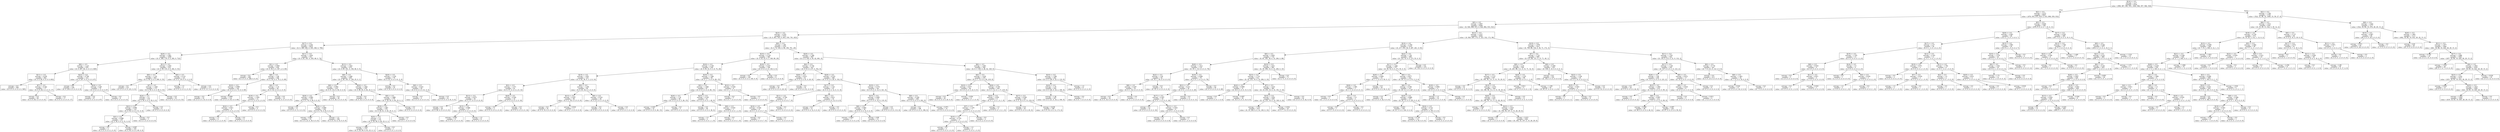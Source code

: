 digraph Tree {
node [shape=box] ;
0 [label="X[14] <= 0.5\nentropy = 3.17\nsamples = 8702\nvalue = [998, 967, 961, 951, 1000, 966, 957, 966, 936]"] ;
1 [label="X[2] <= 0.5\nentropy = 2.975\nsamples = 6907\nvalue = [476, 935, 875, 919, 0, 933, 898, 939, 932]"] ;
0 -> 1 [labeldistance=2.5, labelangle=45, headlabel="True"] ;
2 [label="X[5] <= 0.5\nentropy = 2.807\nsamples = 6369\nvalue = [0, 926, 866, 915, 0, 926, 882, 933, 921]"] ;
1 -> 2 ;
3 [label="X[23] <= 0.5\nentropy = 2.555\nsamples = 3743\nvalue = [0, 0, 461, 543, 0, 603, 550, 761, 825]"] ;
2 -> 3 ;
4 [label="X[17] <= 0.5\nentropy = 2.244\nsamples = 2410\nvalue = [0, 0, 389, 360, 0, 505, 360, 0, 796]"] ;
3 -> 4 ;
5 [label="X[20] <= 0.5\nentropy = 1.801\nsamples = 1499\nvalue = [0, 0, 306, 179, 0, 0, 292, 0, 722]"] ;
4 -> 5 ;
6 [label="X[8] <= 0.5\nentropy = 1.123\nsamples = 976\nvalue = [0, 0, 247, 60, 0, 0, 0, 0, 669]"] ;
5 -> 6 ;
7 [label="X[11] <= 0.5\nentropy = 0.439\nsamples = 662\nvalue = [0, 0, 0, 60, 0, 0, 0, 0, 602]"] ;
6 -> 7 ;
8 [label="entropy = 0.0\nsamples = 585\nvalue = [0, 0, 0, 0, 0, 0, 0, 0, 585]"] ;
7 -> 8 ;
9 [label="X[7] <= 0.5\nentropy = 0.762\nsamples = 77\nvalue = [0, 0, 0, 60, 0, 0, 0, 0, 17]"] ;
7 -> 9 ;
10 [label="entropy = 0.0\nsamples = 60\nvalue = [0, 0, 0, 60, 0, 0, 0, 0, 0]"] ;
9 -> 10 ;
11 [label="entropy = 0.0\nsamples = 17\nvalue = [0, 0, 0, 0, 0, 0, 0, 0, 17]"] ;
9 -> 11 ;
12 [label="X[22] <= 0.5\nentropy = 0.748\nsamples = 314\nvalue = [0, 0, 247, 0, 0, 0, 0, 0, 67]"] ;
6 -> 12 ;
13 [label="entropy = 0.0\nsamples = 239\nvalue = [0, 0, 239, 0, 0, 0, 0, 0, 0]"] ;
12 -> 13 ;
14 [label="X[24] <= 0.5\nentropy = 0.49\nsamples = 75\nvalue = [0, 0, 8, 0, 0, 0, 0, 0, 67]"] ;
12 -> 14 ;
15 [label="entropy = 0.0\nsamples = 67\nvalue = [0, 0, 0, 0, 0, 0, 0, 0, 67]"] ;
14 -> 15 ;
16 [label="entropy = 0.0\nsamples = 8\nvalue = [0, 0, 8, 0, 0, 0, 0, 0, 0]"] ;
14 -> 16 ;
17 [label="X[11] <= 0.5\nentropy = 1.645\nsamples = 523\nvalue = [0, 0, 59, 119, 0, 0, 292, 0, 53]"] ;
5 -> 17 ;
18 [label="X[9] <= 0.5\nentropy = 1.132\nsamples = 402\nvalue = [0, 0, 59, 0, 0, 0, 290, 0, 53]"] ;
17 -> 18 ;
19 [label="entropy = 0.0\nsamples = 231\nvalue = [0, 0, 0, 0, 0, 0, 231, 0, 0]"] ;
18 -> 19 ;
20 [label="X[7] <= 0.5\nentropy = 1.583\nsamples = 171\nvalue = [0, 0, 59, 0, 0, 0, 59, 0, 53]"] ;
18 -> 20 ;
21 [label="X[24] <= 0.5\nentropy = 1.0\nsamples = 118\nvalue = [0, 0, 59, 0, 0, 0, 59, 0, 0]"] ;
20 -> 21 ;
22 [label="X[21] <= 0.5\nentropy = 0.996\nsamples = 110\nvalue = [0, 0, 59, 0, 0, 0, 51, 0, 0]"] ;
21 -> 22 ;
23 [label="X[3] <= 0.5\nentropy = 0.998\nsamples = 107\nvalue = [0, 0, 56, 0, 0, 0, 51, 0, 0]"] ;
22 -> 23 ;
24 [label="entropy = 0.0\nsamples = 2\nvalue = [0, 0, 0, 0, 0, 0, 2, 0, 0]"] ;
23 -> 24 ;
25 [label="entropy = 0.997\nsamples = 105\nvalue = [0, 0, 56, 0, 0, 0, 49, 0, 0]"] ;
23 -> 25 ;
26 [label="entropy = 0.0\nsamples = 3\nvalue = [0, 0, 3, 0, 0, 0, 0, 0, 0]"] ;
22 -> 26 ;
27 [label="entropy = 0.0\nsamples = 8\nvalue = [0, 0, 0, 0, 0, 0, 8, 0, 0]"] ;
21 -> 27 ;
28 [label="entropy = 0.0\nsamples = 53\nvalue = [0, 0, 0, 0, 0, 0, 0, 0, 53]"] ;
20 -> 28 ;
29 [label="X[0] <= 0.5\nentropy = 0.121\nsamples = 121\nvalue = [0, 0, 0, 119, 0, 0, 2, 0, 0]"] ;
17 -> 29 ;
30 [label="entropy = 1.0\nsamples = 4\nvalue = [0, 0, 0, 2, 0, 0, 2, 0, 0]"] ;
29 -> 30 ;
31 [label="entropy = 0.0\nsamples = 117\nvalue = [0, 0, 0, 117, 0, 0, 0, 0, 0]"] ;
29 -> 31 ;
32 [label="X[11] <= 0.5\nentropy = 1.824\nsamples = 911\nvalue = [0, 0, 83, 181, 0, 505, 68, 0, 74]"] ;
4 -> 32 ;
33 [label="X[1] <= 0.5\nentropy = 0.909\nsamples = 436\nvalue = [0, 0, 18, 0, 0, 347, 2, 0, 69]"] ;
32 -> 33 ;
34 [label="entropy = 0.0\nsamples = 268\nvalue = [0, 0, 0, 0, 0, 268, 0, 0, 0]"] ;
33 -> 34 ;
35 [label="X[8] <= 0.5\nentropy = 1.46\nsamples = 168\nvalue = [0, 0, 18, 0, 0, 79, 2, 0, 69]"] ;
33 -> 35 ;
36 [label="X[10] <= 0.5\nentropy = 0.999\nsamples = 142\nvalue = [0, 0, 0, 0, 0, 73, 0, 0, 69]"] ;
35 -> 36 ;
37 [label="entropy = 0.0\nsamples = 10\nvalue = [0, 0, 0, 0, 0, 10, 0, 0, 0]"] ;
36 -> 37 ;
38 [label="entropy = 0.999\nsamples = 132\nvalue = [0, 0, 0, 0, 0, 63, 0, 0, 69]"] ;
36 -> 38 ;
39 [label="X[4] <= 0.5\nentropy = 1.14\nsamples = 26\nvalue = [0, 0, 18, 0, 0, 6, 2, 0, 0]"] ;
35 -> 39 ;
40 [label="X[18] <= 0.5\nentropy = 1.459\nsamples = 12\nvalue = [0, 0, 4, 0, 0, 6, 2, 0, 0]"] ;
39 -> 40 ;
41 [label="X[22] <= 0.5\nentropy = 0.811\nsamples = 8\nvalue = [0, 0, 0, 0, 0, 6, 2, 0, 0]"] ;
40 -> 41 ;
42 [label="entropy = 1.0\nsamples = 4\nvalue = [0, 0, 0, 0, 0, 2, 2, 0, 0]"] ;
41 -> 42 ;
43 [label="entropy = 0.0\nsamples = 4\nvalue = [0, 0, 0, 0, 0, 4, 0, 0, 0]"] ;
41 -> 43 ;
44 [label="entropy = 0.0\nsamples = 4\nvalue = [0, 0, 4, 0, 0, 0, 0, 0, 0]"] ;
40 -> 44 ;
45 [label="entropy = 0.0\nsamples = 14\nvalue = [0, 0, 14, 0, 0, 0, 0, 0, 0]"] ;
39 -> 45 ;
46 [label="X[13] <= 0.5\nentropy = 1.916\nsamples = 475\nvalue = [0, 0, 65, 181, 0, 158, 66, 0, 5]"] ;
32 -> 46 ;
47 [label="X[8] <= 0.5\nentropy = 1.648\nsamples = 405\nvalue = [0, 0, 40, 181, 0, 158, 25, 0, 1]"] ;
46 -> 47 ;
48 [label="X[6] <= 0.5\nentropy = 0.992\nsamples = 210\nvalue = [0, 0, 0, 116, 0, 94, 0, 0, 0]"] ;
47 -> 48 ;
49 [label="X[26] <= 0.5\nentropy = 0.992\nsamples = 170\nvalue = [0, 0, 0, 76, 0, 94, 0, 0, 0]"] ;
48 -> 49 ;
50 [label="entropy = 0.0\nsamples = 11\nvalue = [0, 0, 0, 0, 0, 11, 0, 0, 0]"] ;
49 -> 50 ;
51 [label="X[20] <= 0.5\nentropy = 0.999\nsamples = 159\nvalue = [0, 0, 0, 76, 0, 83, 0, 0, 0]"] ;
49 -> 51 ;
52 [label="entropy = 0.987\nsamples = 53\nvalue = [0, 0, 0, 23, 0, 30, 0, 0, 0]"] ;
51 -> 52 ;
53 [label="entropy = 1.0\nsamples = 106\nvalue = [0, 0, 0, 53, 0, 53, 0, 0, 0]"] ;
51 -> 53 ;
54 [label="entropy = 0.0\nsamples = 40\nvalue = [0, 0, 0, 40, 0, 0, 0, 0, 0]"] ;
48 -> 54 ;
55 [label="X[22] <= 0.5\nentropy = 1.944\nsamples = 195\nvalue = [0, 0, 40, 65, 0, 64, 25, 0, 1]"] ;
47 -> 55 ;
56 [label="entropy = 0.0\nsamples = 16\nvalue = [0, 0, 16, 0, 0, 0, 0, 0, 0]"] ;
55 -> 56 ;
57 [label="X[0] <= 0.5\nentropy = 1.888\nsamples = 179\nvalue = [0, 0, 24, 65, 0, 64, 25, 0, 1]"] ;
55 -> 57 ;
58 [label="X[19] <= 0.5\nentropy = 1.897\nsamples = 175\nvalue = [0, 0, 24, 61, 0, 64, 25, 0, 1]"] ;
57 -> 58 ;
59 [label="X[25] <= 0.5\nentropy = 1.9\nsamples = 174\nvalue = [0, 0, 24, 60, 0, 64, 25, 0, 1]"] ;
58 -> 59 ;
60 [label="entropy = 1.902\nsamples = 173\nvalue = [0, 0, 24, 60, 0, 63, 25, 0, 1]"] ;
59 -> 60 ;
61 [label="entropy = 0.0\nsamples = 1\nvalue = [0, 0, 0, 0, 0, 1, 0, 0, 0]"] ;
59 -> 61 ;
62 [label="entropy = 0.0\nsamples = 1\nvalue = [0, 0, 0, 1, 0, 0, 0, 0, 0]"] ;
58 -> 62 ;
63 [label="entropy = 0.0\nsamples = 4\nvalue = [0, 0, 0, 4, 0, 0, 0, 0, 0]"] ;
57 -> 63 ;
64 [label="X[20] <= 0.5\nentropy = 1.218\nsamples = 70\nvalue = [0, 0, 25, 0, 0, 0, 41, 0, 4]"] ;
46 -> 64 ;
65 [label="entropy = 0.0\nsamples = 25\nvalue = [0, 0, 25, 0, 0, 0, 0, 0, 0]"] ;
64 -> 65 ;
66 [label="X[0] <= 0.5\nentropy = 0.433\nsamples = 45\nvalue = [0, 0, 0, 0, 0, 0, 41, 0, 4]"] ;
64 -> 66 ;
67 [label="entropy = 0.0\nsamples = 4\nvalue = [0, 0, 0, 0, 0, 0, 0, 0, 4]"] ;
66 -> 67 ;
68 [label="entropy = 0.0\nsamples = 41\nvalue = [0, 0, 0, 0, 0, 0, 41, 0, 0]"] ;
66 -> 68 ;
69 [label="X[0] <= 0.5\nentropy = 1.88\nsamples = 1333\nvalue = [0, 0, 72, 183, 0, 98, 190, 761, 29]"] ;
3 -> 69 ;
70 [label="X[10] <= 0.5\nentropy = 2.154\nsamples = 366\nvalue = [0, 0, 63, 43, 0, 3, 148, 80, 29]"] ;
69 -> 70 ;
71 [label="X[16] <= 0.5\nentropy = 2.149\nsamples = 220\nvalue = [0, 0, 63, 43, 0, 3, 8, 74, 29]"] ;
70 -> 71 ;
72 [label="X[19] <= 0.5\nentropy = 1.851\nsamples = 125\nvalue = [0, 0, 62, 36, 0, 3, 2, 8, 14]"] ;
71 -> 72 ;
73 [label="X[3] <= 0.5\nentropy = 1.471\nsamples = 61\nvalue = [0, 0, 37, 0, 0, 0, 2, 8, 14]"] ;
72 -> 73 ;
74 [label="X[13] <= 0.5\nentropy = 0.675\nsamples = 45\nvalue = [0, 0, 37, 0, 0, 0, 0, 8, 0]"] ;
73 -> 74 ;
75 [label="entropy = 0.0\nsamples = 28\nvalue = [0, 0, 28, 0, 0, 0, 0, 0, 0]"] ;
74 -> 75 ;
76 [label="X[15] <= 0.5\nentropy = 0.998\nsamples = 17\nvalue = [0, 0, 9, 0, 0, 0, 0, 8, 0]"] ;
74 -> 76 ;
77 [label="entropy = 0.991\nsamples = 9\nvalue = [0, 0, 5, 0, 0, 0, 0, 4, 0]"] ;
76 -> 77 ;
78 [label="entropy = 1.0\nsamples = 8\nvalue = [0, 0, 4, 0, 0, 0, 0, 4, 0]"] ;
76 -> 78 ;
79 [label="X[26] <= 0.5\nentropy = 0.544\nsamples = 16\nvalue = [0, 0, 0, 0, 0, 0, 2, 0, 14]"] ;
73 -> 79 ;
80 [label="entropy = 0.0\nsamples = 2\nvalue = [0, 0, 0, 0, 0, 0, 2, 0, 0]"] ;
79 -> 80 ;
81 [label="entropy = 0.0\nsamples = 14\nvalue = [0, 0, 0, 0, 0, 0, 0, 0, 14]"] ;
79 -> 81 ;
82 [label="X[9] <= 0.5\nentropy = 1.204\nsamples = 64\nvalue = [0, 0, 25, 36, 0, 3, 0, 0, 0]"] ;
72 -> 82 ;
83 [label="X[13] <= 0.5\nentropy = 0.297\nsamples = 38\nvalue = [0, 0, 2, 36, 0, 0, 0, 0, 0]"] ;
82 -> 83 ;
84 [label="entropy = 0.0\nsamples = 35\nvalue = [0, 0, 0, 35, 0, 0, 0, 0, 0]"] ;
83 -> 84 ;
85 [label="entropy = 0.918\nsamples = 3\nvalue = [0, 0, 2, 1, 0, 0, 0, 0, 0]"] ;
83 -> 85 ;
86 [label="X[6] <= 0.5\nentropy = 0.516\nsamples = 26\nvalue = [0, 0, 23, 0, 0, 3, 0, 0, 0]"] ;
82 -> 86 ;
87 [label="entropy = 0.0\nsamples = 23\nvalue = [0, 0, 23, 0, 0, 0, 0, 0, 0]"] ;
86 -> 87 ;
88 [label="entropy = 0.0\nsamples = 3\nvalue = [0, 0, 0, 0, 0, 3, 0, 0, 0]"] ;
86 -> 88 ;
89 [label="X[18] <= 0.5\nentropy = 1.384\nsamples = 95\nvalue = [0, 0, 1, 7, 0, 0, 6, 66, 15]"] ;
71 -> 89 ;
90 [label="X[3] <= 0.5\nentropy = 1.006\nsamples = 87\nvalue = [0, 0, 0, 0, 0, 0, 6, 66, 15]"] ;
89 -> 90 ;
91 [label="X[20] <= 0.5\nentropy = 1.34\nsamples = 46\nvalue = [0, 0, 0, 0, 0, 0, 5, 26, 15]"] ;
90 -> 91 ;
92 [label="entropy = 0.947\nsamples = 41\nvalue = [0, 0, 0, 0, 0, 0, 0, 26, 15]"] ;
91 -> 92 ;
93 [label="entropy = 0.0\nsamples = 5\nvalue = [0, 0, 0, 0, 0, 0, 5, 0, 0]"] ;
91 -> 93 ;
94 [label="X[25] <= 0.5\nentropy = 0.165\nsamples = 41\nvalue = [0, 0, 0, 0, 0, 0, 1, 40, 0]"] ;
90 -> 94 ;
95 [label="entropy = 0.0\nsamples = 38\nvalue = [0, 0, 0, 0, 0, 0, 0, 38, 0]"] ;
94 -> 95 ;
96 [label="X[9] <= 0.5\nentropy = 0.918\nsamples = 3\nvalue = [0, 0, 0, 0, 0, 0, 1, 2, 0]"] ;
94 -> 96 ;
97 [label="entropy = 1.0\nsamples = 2\nvalue = [0, 0, 0, 0, 0, 0, 1, 1, 0]"] ;
96 -> 97 ;
98 [label="entropy = 0.0\nsamples = 1\nvalue = [0, 0, 0, 0, 0, 0, 0, 1, 0]"] ;
96 -> 98 ;
99 [label="X[12] <= 0.5\nentropy = 0.544\nsamples = 8\nvalue = [0, 0, 1, 7, 0, 0, 0, 0, 0]"] ;
89 -> 99 ;
100 [label="entropy = 0.0\nsamples = 7\nvalue = [0, 0, 0, 7, 0, 0, 0, 0, 0]"] ;
99 -> 100 ;
101 [label="entropy = 0.0\nsamples = 1\nvalue = [0, 0, 1, 0, 0, 0, 0, 0, 0]"] ;
99 -> 101 ;
102 [label="X[18] <= 0.5\nentropy = 0.247\nsamples = 146\nvalue = [0, 0, 0, 0, 0, 0, 140, 6, 0]"] ;
70 -> 102 ;
103 [label="entropy = 0.0\nsamples = 140\nvalue = [0, 0, 0, 0, 0, 0, 140, 0, 0]"] ;
102 -> 103 ;
104 [label="entropy = 0.0\nsamples = 6\nvalue = [0, 0, 0, 0, 0, 0, 0, 6, 0]"] ;
102 -> 104 ;
105 [label="X[20] <= 0.5\nentropy = 1.348\nsamples = 967\nvalue = [0, 0, 9, 140, 0, 95, 42, 681, 0]"] ;
69 -> 105 ;
106 [label="X[4] <= 0.5\nentropy = 0.756\nsamples = 427\nvalue = [0, 0, 8, 0, 0, 67, 0, 352, 0]"] ;
105 -> 106 ;
107 [label="X[26] <= 0.5\nentropy = 0.913\nsamples = 61\nvalue = [0, 0, 0, 0, 0, 41, 0, 20, 0]"] ;
106 -> 107 ;
108 [label="entropy = 0.0\nsamples = 20\nvalue = [0, 0, 0, 0, 0, 0, 0, 20, 0]"] ;
107 -> 108 ;
109 [label="entropy = 0.0\nsamples = 41\nvalue = [0, 0, 0, 0, 0, 41, 0, 0, 0]"] ;
107 -> 109 ;
110 [label="X[26] <= 0.5\nentropy = 0.519\nsamples = 366\nvalue = [0, 0, 8, 0, 0, 26, 0, 332, 0]"] ;
106 -> 110 ;
111 [label="X[17] <= 0.5\nentropy = 1.321\nsamples = 25\nvalue = [0, 0, 2, 0, 0, 12, 0, 11, 0]"] ;
110 -> 111 ;
112 [label="X[11] <= 0.5\nentropy = 0.764\nsamples = 9\nvalue = [0, 0, 2, 0, 0, 0, 0, 7, 0]"] ;
111 -> 112 ;
113 [label="X[16] <= 0.5\nentropy = 0.544\nsamples = 8\nvalue = [0, 0, 1, 0, 0, 0, 0, 7, 0]"] ;
112 -> 113 ;
114 [label="entropy = 0.0\nsamples = 7\nvalue = [0, 0, 0, 0, 0, 0, 0, 7, 0]"] ;
113 -> 114 ;
115 [label="entropy = 0.0\nsamples = 1\nvalue = [0, 0, 1, 0, 0, 0, 0, 0, 0]"] ;
113 -> 115 ;
116 [label="entropy = 0.0\nsamples = 1\nvalue = [0, 0, 1, 0, 0, 0, 0, 0, 0]"] ;
112 -> 116 ;
117 [label="X[6] <= 0.5\nentropy = 0.811\nsamples = 16\nvalue = [0, 0, 0, 0, 0, 12, 0, 4, 0]"] ;
111 -> 117 ;
118 [label="entropy = 0.0\nsamples = 12\nvalue = [0, 0, 0, 0, 0, 12, 0, 0, 0]"] ;
117 -> 118 ;
119 [label="entropy = 0.0\nsamples = 4\nvalue = [0, 0, 0, 0, 0, 0, 0, 4, 0]"] ;
117 -> 119 ;
120 [label="X[19] <= 0.5\nentropy = 0.374\nsamples = 341\nvalue = [0, 0, 6, 0, 0, 14, 0, 321, 0]"] ;
110 -> 120 ;
121 [label="X[15] <= 0.5\nentropy = 0.485\nsamples = 133\nvalue = [0, 0, 0, 0, 0, 14, 0, 119, 0]"] ;
120 -> 121 ;
122 [label="X[8] <= 0.5\nentropy = 0.881\nsamples = 20\nvalue = [0, 0, 0, 0, 0, 14, 0, 6, 0]"] ;
121 -> 122 ;
123 [label="entropy = 0.863\nsamples = 7\nvalue = [0, 0, 0, 0, 0, 5, 0, 2, 0]"] ;
122 -> 123 ;
124 [label="entropy = 0.89\nsamples = 13\nvalue = [0, 0, 0, 0, 0, 9, 0, 4, 0]"] ;
122 -> 124 ;
125 [label="entropy = 0.0\nsamples = 113\nvalue = [0, 0, 0, 0, 0, 0, 0, 113, 0]"] ;
121 -> 125 ;
126 [label="X[8] <= 0.5\nentropy = 0.189\nsamples = 208\nvalue = [0, 0, 6, 0, 0, 0, 0, 202, 0]"] ;
120 -> 126 ;
127 [label="entropy = 0.0\nsamples = 198\nvalue = [0, 0, 0, 0, 0, 0, 0, 198, 0]"] ;
126 -> 127 ;
128 [label="entropy = 0.971\nsamples = 10\nvalue = [0, 0, 6, 0, 0, 0, 0, 4, 0]"] ;
126 -> 128 ;
129 [label="X[6] <= 0.5\nentropy = 1.465\nsamples = 540\nvalue = [0, 0, 1, 140, 0, 28, 42, 329, 0]"] ;
105 -> 129 ;
130 [label="X[4] <= 0.5\nentropy = 1.018\nsamples = 278\nvalue = [0, 0, 1, 12, 0, 6, 40, 219, 0]"] ;
129 -> 130 ;
131 [label="X[10] <= 0.5\nentropy = 0.677\nsamples = 28\nvalue = [0, 0, 0, 0, 0, 5, 23, 0, 0]"] ;
130 -> 131 ;
132 [label="entropy = 0.0\nsamples = 20\nvalue = [0, 0, 0, 0, 0, 0, 20, 0, 0]"] ;
131 -> 132 ;
133 [label="entropy = 0.954\nsamples = 8\nvalue = [0, 0, 0, 0, 0, 5, 3, 0, 0]"] ;
131 -> 133 ;
134 [label="X[26] <= 0.5\nentropy = 0.705\nsamples = 250\nvalue = [0, 0, 1, 12, 0, 1, 17, 219, 0]"] ;
130 -> 134 ;
135 [label="X[24] <= 0.5\nentropy = 2.059\nsamples = 9\nvalue = [0, 0, 1, 2, 0, 1, 4, 1, 0]"] ;
134 -> 135 ;
136 [label="X[7] <= 0.5\nentropy = 1.379\nsamples = 7\nvalue = [0, 0, 1, 2, 0, 0, 4, 0, 0]"] ;
135 -> 136 ;
137 [label="X[10] <= 0.5\nentropy = 0.722\nsamples = 5\nvalue = [0, 0, 1, 0, 0, 0, 4, 0, 0]"] ;
136 -> 137 ;
138 [label="entropy = 0.0\nsamples = 3\nvalue = [0, 0, 0, 0, 0, 0, 3, 0, 0]"] ;
137 -> 138 ;
139 [label="entropy = 1.0\nsamples = 2\nvalue = [0, 0, 1, 0, 0, 0, 1, 0, 0]"] ;
137 -> 139 ;
140 [label="entropy = 0.0\nsamples = 2\nvalue = [0, 0, 0, 2, 0, 0, 0, 0, 0]"] ;
136 -> 140 ;
141 [label="entropy = 1.0\nsamples = 2\nvalue = [0, 0, 0, 0, 0, 1, 0, 1, 0]"] ;
135 -> 141 ;
142 [label="X[17] <= 0.5\nentropy = 0.549\nsamples = 241\nvalue = [0, 0, 0, 10, 0, 0, 13, 218, 0]"] ;
134 -> 142 ;
143 [label="entropy = 0.0\nsamples = 45\nvalue = [0, 0, 0, 0, 0, 0, 0, 45, 0]"] ;
142 -> 143 ;
144 [label="entropy = 0.638\nsamples = 196\nvalue = [0, 0, 0, 10, 0, 0, 13, 173, 0]"] ;
142 -> 144 ;
145 [label="X[10] <= 0.5\nentropy = 1.384\nsamples = 262\nvalue = [0, 0, 0, 128, 0, 22, 2, 110, 0]"] ;
129 -> 145 ;
146 [label="X[16] <= 0.5\nentropy = 1.35\nsamples = 254\nvalue = [0, 0, 0, 128, 0, 18, 2, 106, 0]"] ;
145 -> 146 ;
147 [label="entropy = 1.36\nsamples = 247\nvalue = [0, 0, 0, 121, 0, 18, 2, 106, 0]"] ;
146 -> 147 ;
148 [label="entropy = 0.0\nsamples = 7\nvalue = [0, 0, 0, 7, 0, 0, 0, 0, 0]"] ;
146 -> 148 ;
149 [label="entropy = 1.0\nsamples = 8\nvalue = [0, 0, 0, 0, 0, 4, 0, 4, 0]"] ;
145 -> 149 ;
150 [label="X[12] <= 0.5\nentropy = 2.527\nsamples = 2626\nvalue = [0, 926, 405, 372, 0, 323, 332, 172, 96]"] ;
2 -> 150 ;
151 [label="X[10] <= 0.5\nentropy = 2.359\nsamples = 1215\nvalue = [0, 217, 319, 38, 0, 287, 261, 0, 93]"] ;
150 -> 151 ;
152 [label="X[0] <= 0.5\nentropy = 2.063\nsamples = 716\nvalue = [0, 65, 305, 38, 0, 14, 206, 0, 88]"] ;
151 -> 152 ;
153 [label="X[26] <= 0.5\nentropy = 1.412\nsamples = 133\nvalue = [0, 35, 1, 19, 0, 0, 0, 0, 78]"] ;
152 -> 153 ;
154 [label="X[22] <= 0.5\nentropy = 1.04\nsamples = 54\nvalue = [0, 35, 1, 18, 0, 0, 0, 0, 0]"] ;
153 -> 154 ;
155 [label="X[8] <= 0.5\nentropy = 0.297\nsamples = 19\nvalue = [0, 0, 1, 18, 0, 0, 0, 0, 0]"] ;
154 -> 155 ;
156 [label="entropy = 0.0\nsamples = 18\nvalue = [0, 0, 0, 18, 0, 0, 0, 0, 0]"] ;
155 -> 156 ;
157 [label="entropy = 0.0\nsamples = 1\nvalue = [0, 0, 1, 0, 0, 0, 0, 0, 0]"] ;
155 -> 157 ;
158 [label="entropy = 0.0\nsamples = 35\nvalue = [0, 35, 0, 0, 0, 0, 0, 0, 0]"] ;
154 -> 158 ;
159 [label="X[18] <= 0.5\nentropy = 0.098\nsamples = 79\nvalue = [0, 0, 0, 1, 0, 0, 0, 0, 78]"] ;
153 -> 159 ;
160 [label="X[21] <= 0.5\nentropy = 0.211\nsamples = 30\nvalue = [0, 0, 0, 1, 0, 0, 0, 0, 29]"] ;
159 -> 160 ;
161 [label="X[17] <= 0.5\nentropy = 0.297\nsamples = 19\nvalue = [0, 0, 0, 1, 0, 0, 0, 0, 18]"] ;
160 -> 161 ;
162 [label="entropy = 0.0\nsamples = 10\nvalue = [0, 0, 0, 0, 0, 0, 0, 0, 10]"] ;
161 -> 162 ;
163 [label="X[11] <= 0.5\nentropy = 0.503\nsamples = 9\nvalue = [0, 0, 0, 1, 0, 0, 0, 0, 8]"] ;
161 -> 163 ;
164 [label="entropy = 0.0\nsamples = 8\nvalue = [0, 0, 0, 0, 0, 0, 0, 0, 8]"] ;
163 -> 164 ;
165 [label="entropy = 0.0\nsamples = 1\nvalue = [0, 0, 0, 1, 0, 0, 0, 0, 0]"] ;
163 -> 165 ;
166 [label="entropy = 0.0\nsamples = 11\nvalue = [0, 0, 0, 0, 0, 0, 0, 0, 11]"] ;
160 -> 166 ;
167 [label="entropy = 0.0\nsamples = 49\nvalue = [0, 0, 0, 0, 0, 0, 0, 0, 49]"] ;
159 -> 167 ;
168 [label="X[19] <= 0.5\nentropy = 1.631\nsamples = 583\nvalue = [0, 30, 304, 19, 0, 14, 206, 0, 10]"] ;
152 -> 168 ;
169 [label="X[23] <= 0.5\nentropy = 1.714\nsamples = 512\nvalue = [0, 30, 233, 19, 0, 14, 206, 0, 10]"] ;
168 -> 169 ;
170 [label="X[22] <= 0.5\nentropy = 0.999\nsamples = 31\nvalue = [0, 16, 0, 0, 0, 0, 15, 0, 0]"] ;
169 -> 170 ;
171 [label="entropy = 0.0\nsamples = 1\nvalue = [0, 0, 0, 0, 0, 0, 1, 0, 0]"] ;
170 -> 171 ;
172 [label="entropy = 0.997\nsamples = 30\nvalue = [0, 16, 0, 0, 0, 0, 14, 0, 0]"] ;
170 -> 172 ;
173 [label="X[7] <= 0.5\nentropy = 1.633\nsamples = 481\nvalue = [0, 14, 233, 19, 0, 14, 191, 0, 10]"] ;
169 -> 173 ;
174 [label="X[16] <= 0.5\nentropy = 1.652\nsamples = 439\nvalue = [0, 14, 233, 19, 0, 14, 149, 0, 10]"] ;
173 -> 174 ;
175 [label="entropy = 1.555\nsamples = 419\nvalue = [0, 14, 226, 6, 0, 14, 149, 0, 10]"] ;
174 -> 175 ;
176 [label="entropy = 0.934\nsamples = 20\nvalue = [0, 0, 7, 13, 0, 0, 0, 0, 0]"] ;
174 -> 176 ;
177 [label="entropy = 0.0\nsamples = 42\nvalue = [0, 0, 0, 0, 0, 0, 42, 0, 0]"] ;
173 -> 177 ;
178 [label="entropy = 0.0\nsamples = 71\nvalue = [0, 0, 71, 0, 0, 0, 0, 0, 0]"] ;
168 -> 178 ;
179 [label="X[22] <= 0.5\nentropy = 1.56\nsamples = 499\nvalue = [0, 152, 14, 0, 0, 273, 55, 0, 5]"] ;
151 -> 179 ;
180 [label="X[17] <= 0.5\nentropy = 1.292\nsamples = 377\nvalue = [0, 30, 14, 0, 0, 273, 55, 0, 5]"] ;
179 -> 180 ;
181 [label="X[20] <= 0.5\nentropy = 0.404\nsamples = 53\nvalue = [0, 1, 1, 0, 0, 0, 50, 0, 1]"] ;
180 -> 181 ;
182 [label="X[26] <= 0.5\nentropy = 1.585\nsamples = 3\nvalue = [0, 1, 1, 0, 0, 0, 0, 0, 1]"] ;
181 -> 182 ;
183 [label="entropy = 0.0\nsamples = 1\nvalue = [0, 1, 0, 0, 0, 0, 0, 0, 0]"] ;
182 -> 183 ;
184 [label="X[7] <= 0.5\nentropy = 1.0\nsamples = 2\nvalue = [0, 0, 1, 0, 0, 0, 0, 0, 1]"] ;
182 -> 184 ;
185 [label="entropy = 0.0\nsamples = 1\nvalue = [0, 0, 1, 0, 0, 0, 0, 0, 0]"] ;
184 -> 185 ;
186 [label="entropy = 0.0\nsamples = 1\nvalue = [0, 0, 0, 0, 0, 0, 0, 0, 1]"] ;
184 -> 186 ;
187 [label="entropy = 0.0\nsamples = 50\nvalue = [0, 0, 0, 0, 0, 0, 50, 0, 0]"] ;
181 -> 187 ;
188 [label="X[6] <= 0.5\nentropy = 0.877\nsamples = 324\nvalue = [0, 29, 13, 0, 0, 273, 5, 0, 4]"] ;
180 -> 188 ;
189 [label="X[8] <= 0.5\nentropy = 0.785\nsamples = 313\nvalue = [0, 29, 13, 0, 0, 267, 0, 0, 4]"] ;
188 -> 189 ;
190 [label="entropy = 0.0\nsamples = 42\nvalue = [0, 0, 0, 0, 0, 42, 0, 0, 0]"] ;
189 -> 190 ;
191 [label="X[20] <= 0.5\nentropy = 0.868\nsamples = 271\nvalue = [0, 29, 13, 0, 0, 225, 0, 0, 4]"] ;
189 -> 191 ;
192 [label="entropy = 0.933\nsamples = 156\nvalue = [0, 21, 5, 0, 0, 126, 0, 0, 4]"] ;
191 -> 192 ;
193 [label="X[24] <= 0.5\nentropy = 0.721\nsamples = 115\nvalue = [0, 8, 8, 0, 0, 99, 0, 0, 0]"] ;
191 -> 193 ;
194 [label="entropy = 0.739\nsamples = 111\nvalue = [0, 8, 8, 0, 0, 95, 0, 0, 0]"] ;
193 -> 194 ;
195 [label="entropy = 0.0\nsamples = 4\nvalue = [0, 0, 0, 0, 0, 4, 0, 0, 0]"] ;
193 -> 195 ;
196 [label="X[18] <= 0.5\nentropy = 0.994\nsamples = 11\nvalue = [0, 0, 0, 0, 0, 6, 5, 0, 0]"] ;
188 -> 196 ;
197 [label="entropy = 1.0\nsamples = 10\nvalue = [0, 0, 0, 0, 0, 5, 5, 0, 0]"] ;
196 -> 197 ;
198 [label="entropy = 0.0\nsamples = 1\nvalue = [0, 0, 0, 0, 0, 1, 0, 0, 0]"] ;
196 -> 198 ;
199 [label="entropy = 0.0\nsamples = 122\nvalue = [0, 122, 0, 0, 0, 0, 0, 0, 0]"] ;
179 -> 199 ;
200 [label="X[19] <= 0.5\nentropy = 1.978\nsamples = 1411\nvalue = [0, 709, 86, 334, 0, 36, 71, 172, 3]"] ;
150 -> 200 ;
201 [label="X[7] <= 0.5\nentropy = 1.721\nsamples = 909\nvalue = [0, 575, 86, 121, 0, 15, 71, 40, 1]"] ;
200 -> 201 ;
202 [label="X[9] <= 0.5\nentropy = 2.16\nsamples = 556\nvalue = [0, 241, 86, 111, 0, 15, 71, 32, 0]"] ;
201 -> 202 ;
203 [label="X[17] <= 0.5\nentropy = 2.137\nsamples = 457\nvalue = [0, 196, 36, 111, 0, 15, 70, 29, 0]"] ;
202 -> 203 ;
204 [label="entropy = 0.0\nsamples = 31\nvalue = [0, 0, 0, 0, 0, 0, 31, 0, 0]"] ;
203 -> 204 ;
205 [label="X[10] <= 0.5\nentropy = 2.072\nsamples = 426\nvalue = [0, 196, 36, 111, 0, 15, 39, 29, 0]"] ;
203 -> 205 ;
206 [label="X[26] <= 0.5\nentropy = 2.03\nsamples = 415\nvalue = [0, 196, 36, 111, 0, 15, 28, 29, 0]"] ;
205 -> 206 ;
207 [label="entropy = 1.922\nsamples = 10\nvalue = [0, 2, 2, 4, 0, 0, 2, 0, 0]"] ;
206 -> 207 ;
208 [label="X[23] <= 0.5\nentropy = 2.019\nsamples = 405\nvalue = [0, 194, 34, 107, 0, 15, 26, 29, 0]"] ;
206 -> 208 ;
209 [label="entropy = 0.0\nsamples = 1\nvalue = [0, 0, 1, 0, 0, 0, 0, 0, 0]"] ;
208 -> 209 ;
210 [label="entropy = 2.015\nsamples = 404\nvalue = [0, 194, 33, 107, 0, 15, 26, 29, 0]"] ;
208 -> 210 ;
211 [label="entropy = 0.0\nsamples = 11\nvalue = [0, 0, 0, 0, 0, 0, 11, 0, 0]"] ;
205 -> 211 ;
212 [label="X[26] <= 0.5\nentropy = 1.235\nsamples = 99\nvalue = [0, 45, 50, 0, 0, 0, 1, 3, 0]"] ;
202 -> 212 ;
213 [label="entropy = 0.811\nsamples = 4\nvalue = [0, 0, 3, 0, 0, 0, 0, 1, 0]"] ;
212 -> 213 ;
214 [label="entropy = 1.199\nsamples = 95\nvalue = [0, 45, 47, 0, 0, 0, 1, 2, 0]"] ;
212 -> 214 ;
215 [label="X[0] <= 0.5\nentropy = 0.369\nsamples = 353\nvalue = [0, 334, 0, 10, 0, 0, 0, 8, 1]"] ;
201 -> 215 ;
216 [label="entropy = 0.0\nsamples = 334\nvalue = [0, 334, 0, 0, 0, 0, 0, 0, 0]"] ;
215 -> 216 ;
217 [label="X[22] <= 0.5\nentropy = 1.236\nsamples = 19\nvalue = [0, 0, 0, 10, 0, 0, 0, 8, 1]"] ;
215 -> 217 ;
218 [label="X[25] <= 0.5\nentropy = 0.503\nsamples = 9\nvalue = [0, 0, 0, 0, 0, 0, 0, 8, 1]"] ;
217 -> 218 ;
219 [label="entropy = 0.0\nsamples = 1\nvalue = [0, 0, 0, 0, 0, 0, 0, 0, 1]"] ;
218 -> 219 ;
220 [label="entropy = 0.0\nsamples = 8\nvalue = [0, 0, 0, 0, 0, 0, 0, 8, 0]"] ;
218 -> 220 ;
221 [label="entropy = 0.0\nsamples = 10\nvalue = [0, 0, 0, 10, 0, 0, 0, 0, 0]"] ;
217 -> 221 ;
222 [label="X[11] <= 0.5\nentropy = 1.763\nsamples = 502\nvalue = [0, 134, 0, 213, 0, 21, 0, 132, 2]"] ;
200 -> 222 ;
223 [label="X[17] <= 0.5\nentropy = 1.138\nsamples = 255\nvalue = [0, 127, 0, 0, 0, 3, 0, 123, 2]"] ;
222 -> 223 ;
224 [label="X[26] <= 0.5\nentropy = 1.06\nsamples = 238\nvalue = [0, 113, 0, 0, 0, 0, 0, 123, 2]"] ;
223 -> 224 ;
225 [label="entropy = 0.0\nsamples = 24\nvalue = [0, 0, 0, 0, 0, 0, 0, 24, 0]"] ;
224 -> 225 ;
226 [label="X[23] <= 0.5\nentropy = 1.064\nsamples = 214\nvalue = [0, 113, 0, 0, 0, 0, 0, 99, 2]"] ;
224 -> 226 ;
227 [label="entropy = 0.0\nsamples = 2\nvalue = [0, 0, 0, 0, 0, 0, 0, 0, 2]"] ;
226 -> 227 ;
228 [label="X[8] <= 0.5\nentropy = 0.997\nsamples = 212\nvalue = [0, 113, 0, 0, 0, 0, 0, 99, 0]"] ;
226 -> 228 ;
229 [label="entropy = 0.996\nsamples = 86\nvalue = [0, 46, 0, 0, 0, 0, 0, 40, 0]"] ;
228 -> 229 ;
230 [label="entropy = 0.997\nsamples = 126\nvalue = [0, 67, 0, 0, 0, 0, 0, 59, 0]"] ;
228 -> 230 ;
231 [label="X[0] <= 0.5\nentropy = 0.672\nsamples = 17\nvalue = [0, 14, 0, 0, 0, 3, 0, 0, 0]"] ;
223 -> 231 ;
232 [label="X[8] <= 0.5\nentropy = 0.918\nsamples = 9\nvalue = [0, 6, 0, 0, 0, 3, 0, 0, 0]"] ;
231 -> 232 ;
233 [label="entropy = 0.0\nsamples = 5\nvalue = [0, 5, 0, 0, 0, 0, 0, 0, 0]"] ;
232 -> 233 ;
234 [label="entropy = 0.811\nsamples = 4\nvalue = [0, 1, 0, 0, 0, 3, 0, 0, 0]"] ;
232 -> 234 ;
235 [label="entropy = 0.0\nsamples = 8\nvalue = [0, 8, 0, 0, 0, 0, 0, 0, 0]"] ;
231 -> 235 ;
236 [label="X[0] <= 0.5\nentropy = 0.779\nsamples = 247\nvalue = [0, 7, 0, 213, 0, 18, 0, 9, 0]"] ;
222 -> 236 ;
237 [label="entropy = 0.0\nsamples = 213\nvalue = [0, 0, 0, 213, 0, 0, 0, 0, 0]"] ;
236 -> 237 ;
238 [label="X[8] <= 0.5\nentropy = 1.463\nsamples = 34\nvalue = [0, 7, 0, 0, 0, 18, 0, 9, 0]"] ;
236 -> 238 ;
239 [label="entropy = 0.918\nsamples = 27\nvalue = [0, 0, 0, 0, 0, 18, 0, 9, 0]"] ;
238 -> 239 ;
240 [label="entropy = 0.0\nsamples = 7\nvalue = [0, 7, 0, 0, 0, 0, 0, 0, 0]"] ;
238 -> 240 ;
241 [label="X[5] <= 0.5\nentropy = 0.826\nsamples = 538\nvalue = [476, 9, 9, 4, 0, 7, 16, 6, 11]"] ;
1 -> 241 ;
242 [label="X[26] <= 0.5\nentropy = 2.483\nsamples = 48\nvalue = [19, 0, 3, 4, 0, 3, 6, 6, 7]"] ;
241 -> 242 ;
243 [label="X[17] <= 0.5\nentropy = 2.27\nsamples = 24\nvalue = [9, 0, 1, 3, 0, 3, 6, 2, 0]"] ;
242 -> 243 ;
244 [label="X[19] <= 0.5\nentropy = 1.335\nsamples = 13\nvalue = [8, 0, 0, 0, 0, 0, 3, 2, 0]"] ;
243 -> 244 ;
245 [label="X[8] <= 0.5\nentropy = 0.918\nsamples = 9\nvalue = [6, 0, 0, 0, 0, 0, 3, 0, 0]"] ;
244 -> 245 ;
246 [label="entropy = 0.0\nsamples = 5\nvalue = [5, 0, 0, 0, 0, 0, 0, 0, 0]"] ;
245 -> 246 ;
247 [label="X[11] <= 0.5\nentropy = 0.811\nsamples = 4\nvalue = [1, 0, 0, 0, 0, 0, 3, 0, 0]"] ;
245 -> 247 ;
248 [label="entropy = 0.0\nsamples = 1\nvalue = [0, 0, 0, 0, 0, 0, 1, 0, 0]"] ;
247 -> 248 ;
249 [label="entropy = 0.918\nsamples = 3\nvalue = [1, 0, 0, 0, 0, 0, 2, 0, 0]"] ;
247 -> 249 ;
250 [label="X[16] <= 0.5\nentropy = 1.0\nsamples = 4\nvalue = [2, 0, 0, 0, 0, 0, 0, 2, 0]"] ;
244 -> 250 ;
251 [label="entropy = 0.0\nsamples = 1\nvalue = [1, 0, 0, 0, 0, 0, 0, 0, 0]"] ;
250 -> 251 ;
252 [label="X[4] <= 0.5\nentropy = 0.918\nsamples = 3\nvalue = [1, 0, 0, 0, 0, 0, 0, 2, 0]"] ;
250 -> 252 ;
253 [label="entropy = 1.0\nsamples = 2\nvalue = [1, 0, 0, 0, 0, 0, 0, 1, 0]"] ;
252 -> 253 ;
254 [label="entropy = 0.0\nsamples = 1\nvalue = [0, 0, 0, 0, 0, 0, 0, 1, 0]"] ;
252 -> 254 ;
255 [label="X[12] <= 0.5\nentropy = 2.163\nsamples = 11\nvalue = [1, 0, 1, 3, 0, 3, 3, 0, 0]"] ;
243 -> 255 ;
256 [label="X[10] <= 0.5\nentropy = 0.971\nsamples = 5\nvalue = [0, 0, 0, 0, 0, 2, 3, 0, 0]"] ;
255 -> 256 ;
257 [label="entropy = 0.0\nsamples = 2\nvalue = [0, 0, 0, 0, 0, 0, 2, 0, 0]"] ;
256 -> 257 ;
258 [label="X[7] <= 0.5\nentropy = 0.918\nsamples = 3\nvalue = [0, 0, 0, 0, 0, 2, 1, 0, 0]"] ;
256 -> 258 ;
259 [label="entropy = 1.0\nsamples = 2\nvalue = [0, 0, 0, 0, 0, 1, 1, 0, 0]"] ;
258 -> 259 ;
260 [label="entropy = 0.0\nsamples = 1\nvalue = [0, 0, 0, 0, 0, 1, 0, 0, 0]"] ;
258 -> 260 ;
261 [label="X[11] <= 0.5\nentropy = 1.792\nsamples = 6\nvalue = [1, 0, 1, 3, 0, 1, 0, 0, 0]"] ;
255 -> 261 ;
262 [label="X[3] <= 0.5\nentropy = 1.0\nsamples = 2\nvalue = [1, 0, 0, 0, 0, 1, 0, 0, 0]"] ;
261 -> 262 ;
263 [label="entropy = 0.0\nsamples = 1\nvalue = [0, 0, 0, 0, 0, 1, 0, 0, 0]"] ;
262 -> 263 ;
264 [label="entropy = 0.0\nsamples = 1\nvalue = [1, 0, 0, 0, 0, 0, 0, 0, 0]"] ;
262 -> 264 ;
265 [label="X[20] <= 0.5\nentropy = 0.811\nsamples = 4\nvalue = [0, 0, 1, 3, 0, 0, 0, 0, 0]"] ;
261 -> 265 ;
266 [label="entropy = 0.0\nsamples = 1\nvalue = [0, 0, 0, 1, 0, 0, 0, 0, 0]"] ;
265 -> 266 ;
267 [label="entropy = 0.918\nsamples = 3\nvalue = [0, 0, 1, 2, 0, 0, 0, 0, 0]"] ;
265 -> 267 ;
268 [label="X[15] <= 0.5\nentropy = 1.965\nsamples = 24\nvalue = [10, 0, 2, 1, 0, 0, 0, 4, 7]"] ;
242 -> 268 ;
269 [label="X[16] <= 0.5\nentropy = 1.578\nsamples = 20\nvalue = [10, 0, 2, 1, 0, 0, 0, 0, 7]"] ;
268 -> 269 ;
270 [label="X[4] <= 0.5\nentropy = 1.502\nsamples = 16\nvalue = [10, 0, 2, 1, 0, 0, 0, 0, 3]"] ;
269 -> 270 ;
271 [label="entropy = 1.73\nsamples = 12\nvalue = [6, 0, 2, 1, 0, 0, 0, 0, 3]"] ;
270 -> 271 ;
272 [label="entropy = 0.0\nsamples = 4\nvalue = [4, 0, 0, 0, 0, 0, 0, 0, 0]"] ;
270 -> 272 ;
273 [label="entropy = 0.0\nsamples = 4\nvalue = [0, 0, 0, 0, 0, 0, 0, 0, 4]"] ;
269 -> 273 ;
274 [label="entropy = 0.0\nsamples = 4\nvalue = [0, 0, 0, 0, 0, 0, 0, 4, 0]"] ;
268 -> 274 ;
275 [label="X[17] <= 0.5\nentropy = 0.505\nsamples = 490\nvalue = [457, 9, 6, 0, 0, 4, 10, 0, 4]"] ;
241 -> 275 ;
276 [label="X[13] <= 0.5\nentropy = 1.746\nsamples = 15\nvalue = [4, 7, 1, 0, 0, 0, 0, 0, 3]"] ;
275 -> 276 ;
277 [label="X[22] <= 0.5\nentropy = 0.544\nsamples = 8\nvalue = [1, 7, 0, 0, 0, 0, 0, 0, 0]"] ;
276 -> 277 ;
278 [label="entropy = 0.0\nsamples = 7\nvalue = [0, 7, 0, 0, 0, 0, 0, 0, 0]"] ;
277 -> 278 ;
279 [label="entropy = 0.0\nsamples = 1\nvalue = [1, 0, 0, 0, 0, 0, 0, 0, 0]"] ;
277 -> 279 ;
280 [label="entropy = 1.449\nsamples = 7\nvalue = [3, 0, 1, 0, 0, 0, 0, 0, 3]"] ;
276 -> 280 ;
281 [label="X[9] <= 0.5\nentropy = 0.362\nsamples = 475\nvalue = [453, 2, 5, 0, 0, 4, 10, 0, 1]"] ;
275 -> 281 ;
282 [label="X[21] <= 0.5\nentropy = 0.221\nsamples = 460\nvalue = [448, 1, 5, 0, 0, 4, 2, 0, 0]"] ;
281 -> 282 ;
283 [label="X[6] <= 0.5\nentropy = 0.161\nsamples = 455\nvalue = [447, 1, 2, 0, 0, 3, 2, 0, 0]"] ;
282 -> 283 ;
284 [label="X[26] <= 0.5\nentropy = 0.067\nsamples = 429\nvalue = [426, 1, 2, 0, 0, 0, 0, 0, 0]"] ;
283 -> 284 ;
285 [label="entropy = 0.0\nsamples = 1\nvalue = [0, 1, 0, 0, 0, 0, 0, 0, 0]"] ;
284 -> 285 ;
286 [label="X[18] <= 0.5\nentropy = 0.043\nsamples = 428\nvalue = [426, 0, 2, 0, 0, 0, 0, 0, 0]"] ;
284 -> 286 ;
287 [label="X[13] <= 0.5\nentropy = 0.024\nsamples = 420\nvalue = [419, 0, 1, 0, 0, 0, 0, 0, 0]"] ;
286 -> 287 ;
288 [label="entropy = 0.0\nsamples = 15\nvalue = [15, 0, 0, 0, 0, 0, 0, 0, 0]"] ;
287 -> 288 ;
289 [label="entropy = 0.025\nsamples = 405\nvalue = [404, 0, 1, 0, 0, 0, 0, 0, 0]"] ;
287 -> 289 ;
290 [label="entropy = 0.544\nsamples = 8\nvalue = [7, 0, 1, 0, 0, 0, 0, 0, 0]"] ;
286 -> 290 ;
291 [label="entropy = 0.893\nsamples = 26\nvalue = [21, 0, 0, 0, 0, 3, 2, 0, 0]"] ;
283 -> 291 ;
292 [label="entropy = 1.371\nsamples = 5\nvalue = [1, 0, 3, 0, 0, 1, 0, 0, 0]"] ;
282 -> 292 ;
293 [label="entropy = 1.533\nsamples = 15\nvalue = [5, 1, 0, 0, 0, 0, 8, 0, 1]"] ;
281 -> 293 ;
294 [label="X[2] <= 0.5\nentropy = 1.784\nsamples = 1795\nvalue = [522, 32, 86, 32, 1000, 33, 59, 27, 4]"] ;
0 -> 294 [labeldistance=2.5, labelangle=-45, headlabel="False"] ;
295 [label="X[6] <= 0.5\nentropy = 1.012\nsamples = 618\nvalue = [0, 14, 20, 13, 522, 5, 30, 12, 2]"] ;
294 -> 295 ;
296 [label="X[18] <= 0.5\nentropy = 0.734\nsamples = 572\nvalue = [0, 14, 20, 5, 512, 1, 12, 6, 2]"] ;
295 -> 296 ;
297 [label="X[15] <= 0.5\nentropy = 0.499\nsamples = 546\nvalue = [0, 7, 13, 3, 509, 0, 12, 1, 1]"] ;
296 -> 297 ;
298 [label="X[21] <= 0.5\nentropy = 0.346\nsamples = 526\nvalue = [0, 4, 7, 3, 504, 0, 6, 1, 1]"] ;
297 -> 298 ;
299 [label="X[26] <= 0.5\nentropy = 0.229\nsamples = 516\nvalue = [0, 1, 3, 3, 503, 0, 4, 1, 1]"] ;
298 -> 299 ;
300 [label="X[1] <= 0.5\nentropy = 1.906\nsamples = 8\nvalue = [0, 1, 3, 2, 0, 0, 2, 0, 0]"] ;
299 -> 300 ;
301 [label="X[4] <= 0.5\nentropy = 0.811\nsamples = 4\nvalue = [0, 0, 3, 0, 0, 0, 1, 0, 0]"] ;
300 -> 301 ;
302 [label="entropy = 0.0\nsamples = 3\nvalue = [0, 0, 3, 0, 0, 0, 0, 0, 0]"] ;
301 -> 302 ;
303 [label="entropy = 0.0\nsamples = 1\nvalue = [0, 0, 0, 0, 0, 0, 1, 0, 0]"] ;
301 -> 303 ;
304 [label="X[8] <= 0.5\nentropy = 1.5\nsamples = 4\nvalue = [0, 1, 0, 2, 0, 0, 1, 0, 0]"] ;
300 -> 304 ;
305 [label="entropy = 0.0\nsamples = 1\nvalue = [0, 1, 0, 0, 0, 0, 0, 0, 0]"] ;
304 -> 305 ;
306 [label="X[20] <= 0.5\nentropy = 0.918\nsamples = 3\nvalue = [0, 0, 0, 2, 0, 0, 1, 0, 0]"] ;
304 -> 306 ;
307 [label="entropy = 0.0\nsamples = 1\nvalue = [0, 0, 0, 1, 0, 0, 0, 0, 0]"] ;
306 -> 307 ;
308 [label="entropy = 1.0\nsamples = 2\nvalue = [0, 0, 0, 1, 0, 0, 1, 0, 0]"] ;
306 -> 308 ;
309 [label="X[3] <= 0.5\nentropy = 0.099\nsamples = 508\nvalue = [0, 0, 0, 1, 503, 0, 2, 1, 1]"] ;
299 -> 309 ;
310 [label="X[22] <= 0.5\nentropy = 0.021\nsamples = 502\nvalue = [0, 0, 0, 1, 501, 0, 0, 0, 0]"] ;
309 -> 310 ;
311 [label="entropy = 0.0\nsamples = 482\nvalue = [0, 0, 0, 0, 482, 0, 0, 0, 0]"] ;
310 -> 311 ;
312 [label="X[8] <= 0.5\nentropy = 0.286\nsamples = 20\nvalue = [0, 0, 0, 1, 19, 0, 0, 0, 0]"] ;
310 -> 312 ;
313 [label="X[19] <= 0.5\nentropy = 0.503\nsamples = 9\nvalue = [0, 0, 0, 1, 8, 0, 0, 0, 0]"] ;
312 -> 313 ;
314 [label="entropy = 0.544\nsamples = 8\nvalue = [0, 0, 0, 1, 7, 0, 0, 0, 0]"] ;
313 -> 314 ;
315 [label="entropy = 0.0\nsamples = 1\nvalue = [0, 0, 0, 0, 1, 0, 0, 0, 0]"] ;
313 -> 315 ;
316 [label="entropy = 0.0\nsamples = 11\nvalue = [0, 0, 0, 0, 11, 0, 0, 0, 0]"] ;
312 -> 316 ;
317 [label="entropy = 1.918\nsamples = 6\nvalue = [0, 0, 0, 0, 2, 0, 2, 1, 1]"] ;
309 -> 317 ;
318 [label="entropy = 1.846\nsamples = 10\nvalue = [0, 3, 4, 0, 1, 0, 2, 0, 0]"] ;
298 -> 318 ;
319 [label="entropy = 1.953\nsamples = 20\nvalue = [0, 3, 6, 0, 5, 0, 6, 0, 0]"] ;
297 -> 319 ;
320 [label="X[5] <= 0.5\nentropy = 2.482\nsamples = 26\nvalue = [0, 7, 7, 2, 3, 1, 0, 5, 1]"] ;
296 -> 320 ;
321 [label="X[22] <= 0.5\nentropy = 0.918\nsamples = 3\nvalue = [0, 0, 0, 2, 1, 0, 0, 0, 0]"] ;
320 -> 321 ;
322 [label="entropy = 0.0\nsamples = 1\nvalue = [0, 0, 0, 0, 1, 0, 0, 0, 0]"] ;
321 -> 322 ;
323 [label="entropy = 0.0\nsamples = 2\nvalue = [0, 0, 0, 2, 0, 0, 0, 0, 0]"] ;
321 -> 323 ;
324 [label="X[8] <= 0.5\nentropy = 2.223\nsamples = 23\nvalue = [0, 7, 7, 0, 2, 1, 0, 5, 1]"] ;
320 -> 324 ;
325 [label="entropy = 0.0\nsamples = 2\nvalue = [0, 2, 0, 0, 0, 0, 0, 0, 0]"] ;
324 -> 325 ;
326 [label="entropy = 2.256\nsamples = 21\nvalue = [0, 5, 7, 0, 2, 1, 0, 5, 1]"] ;
324 -> 326 ;
327 [label="X[0] <= 0.5\nentropy = 2.137\nsamples = 46\nvalue = [0, 0, 0, 8, 10, 4, 18, 6, 0]"] ;
295 -> 327 ;
328 [label="X[17] <= 0.5\nentropy = 2.072\nsamples = 41\nvalue = [0, 0, 0, 8, 7, 4, 18, 4, 0]"] ;
327 -> 328 ;
329 [label="entropy = 0.0\nsamples = 1\nvalue = [0, 0, 0, 0, 1, 0, 0, 0, 0]"] ;
328 -> 329 ;
330 [label="X[11] <= 0.5\nentropy = 2.058\nsamples = 40\nvalue = [0, 0, 0, 8, 6, 4, 18, 4, 0]"] ;
328 -> 330 ;
331 [label="entropy = 0.0\nsamples = 1\nvalue = [0, 0, 0, 0, 0, 0, 1, 0, 0]"] ;
330 -> 331 ;
332 [label="entropy = 2.08\nsamples = 39\nvalue = [0, 0, 0, 8, 6, 4, 17, 4, 0]"] ;
330 -> 332 ;
333 [label="X[11] <= 0.5\nentropy = 0.971\nsamples = 5\nvalue = [0, 0, 0, 0, 3, 0, 0, 2, 0]"] ;
327 -> 333 ;
334 [label="entropy = 0.0\nsamples = 3\nvalue = [0, 0, 0, 0, 3, 0, 0, 0, 0]"] ;
333 -> 334 ;
335 [label="entropy = 0.0\nsamples = 2\nvalue = [0, 0, 0, 0, 0, 0, 0, 2, 0]"] ;
333 -> 335 ;
336 [label="X[8] <= 0.5\nentropy = 1.825\nsamples = 1177\nvalue = [522, 18, 66, 19, 478, 28, 29, 15, 2]"] ;
294 -> 336 ;
337 [label="X[15] <= 0.5\nentropy = 0.967\nsamples = 66\nvalue = [40, 0, 0, 0, 26, 0, 0, 0, 0]"] ;
336 -> 337 ;
338 [label="entropy = 0.971\nsamples = 65\nvalue = [39, 0, 0, 0, 26, 0, 0, 0, 0]"] ;
337 -> 338 ;
339 [label="entropy = 0.0\nsamples = 1\nvalue = [1, 0, 0, 0, 0, 0, 0, 0, 0]"] ;
337 -> 339 ;
340 [label="X[20] <= 0.5\nentropy = 1.861\nsamples = 1111\nvalue = [482, 18, 66, 19, 452, 28, 29, 15, 2]"] ;
336 -> 340 ;
341 [label="entropy = 0.85\nsamples = 29\nvalue = [21, 0, 0, 0, 8, 0, 0, 0, 0]"] ;
340 -> 341 ;
342 [label="X[11] <= 0.5\nentropy = 1.877\nsamples = 1082\nvalue = [461, 18, 66, 19, 444, 28, 29, 15, 2]"] ;
340 -> 342 ;
343 [label="entropy = 0.742\nsamples = 19\nvalue = [4, 0, 0, 0, 15, 0, 0, 0, 0]"] ;
342 -> 343 ;
344 [label="X[17] <= 0.5\nentropy = 1.888\nsamples = 1063\nvalue = [457, 18, 66, 19, 429, 28, 29, 15, 2]"] ;
342 -> 344 ;
345 [label="entropy = 1.018\nsamples = 28\nvalue = [20, 0, 1, 0, 7, 0, 0, 0, 0]"] ;
344 -> 345 ;
346 [label="X[4] <= 0.5\nentropy = 1.903\nsamples = 1035\nvalue = [437, 18, 65, 19, 422, 28, 29, 15, 2]"] ;
344 -> 346 ;
347 [label="X[23] <= 0.5\nentropy = 1.914\nsamples = 1017\nvalue = [431, 18, 65, 19, 410, 28, 29, 15, 2]"] ;
346 -> 347 ;
348 [label="entropy = 0.918\nsamples = 15\nvalue = [10, 0, 0, 0, 5, 0, 0, 0, 0]"] ;
347 -> 348 ;
349 [label="X[25] <= 0.5\nentropy = 1.923\nsamples = 1002\nvalue = [421, 18, 65, 19, 405, 28, 29, 15, 2]"] ;
347 -> 349 ;
350 [label="entropy = 1.925\nsamples = 1000\nvalue = [419, 18, 65, 19, 405, 28, 29, 15, 2]"] ;
349 -> 350 ;
351 [label="entropy = 0.0\nsamples = 2\nvalue = [2, 0, 0, 0, 0, 0, 0, 0, 0]"] ;
349 -> 351 ;
352 [label="entropy = 0.918\nsamples = 18\nvalue = [6, 0, 0, 0, 12, 0, 0, 0, 0]"] ;
346 -> 352 ;
}